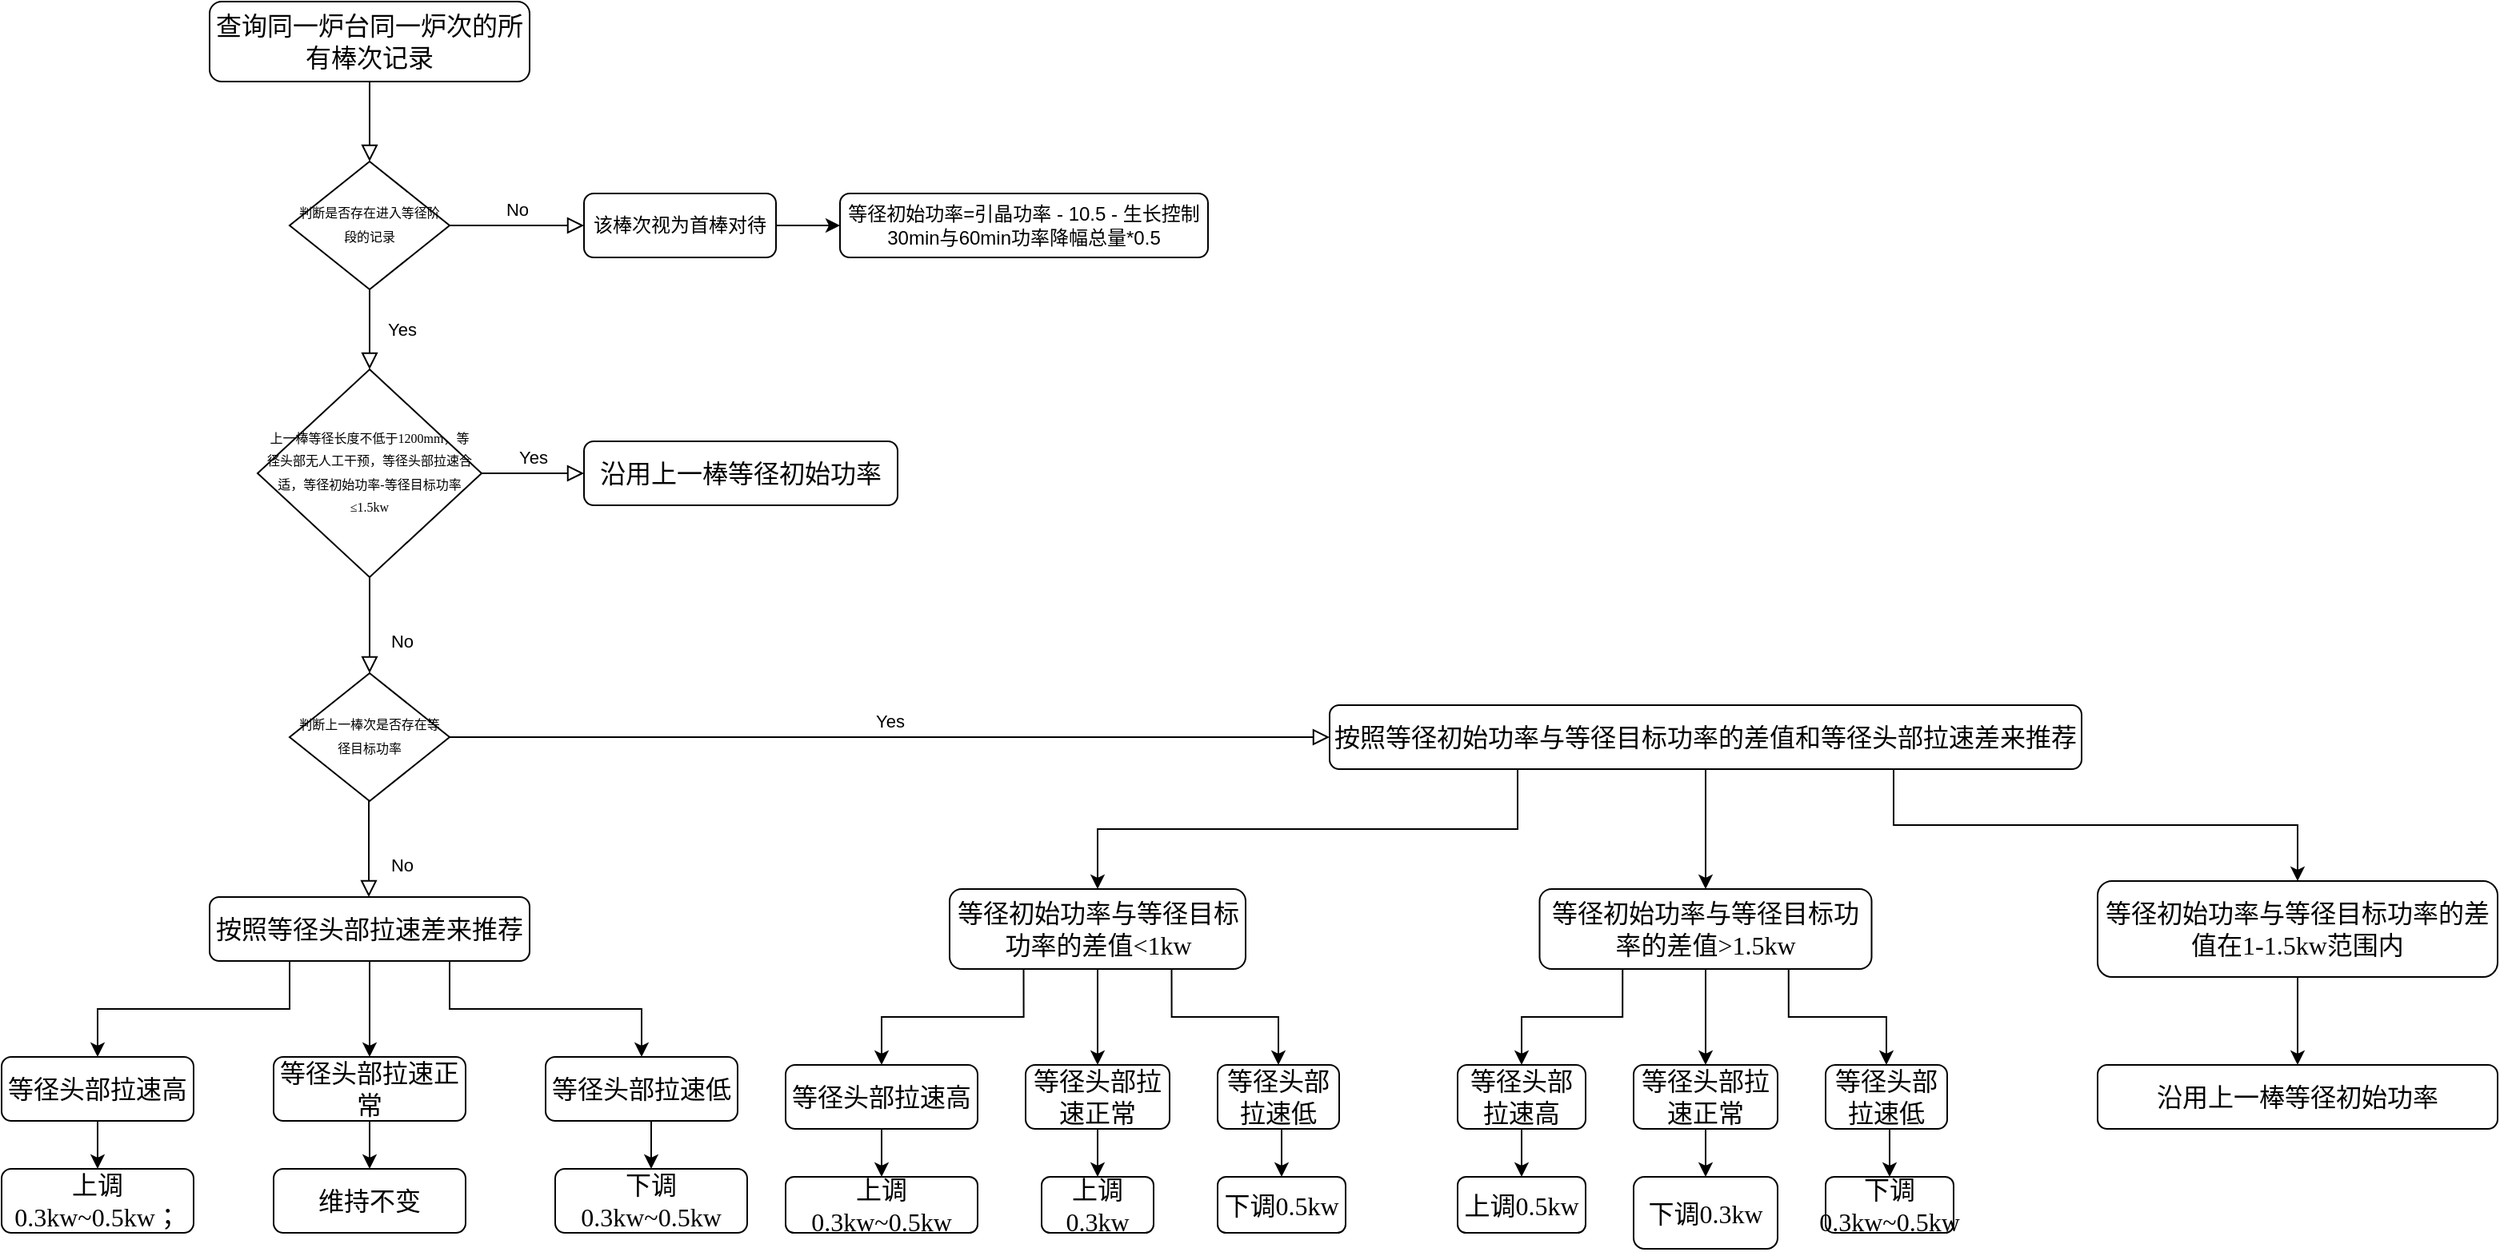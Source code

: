 <mxfile version="26.0.16" pages="2">
  <diagram id="C5RBs43oDa-KdzZeNtuy" name="Page-1">
    <mxGraphModel dx="1847" dy="413" grid="1" gridSize="10" guides="1" tooltips="1" connect="1" arrows="1" fold="1" page="1" pageScale="1" pageWidth="827" pageHeight="1169" math="0" shadow="0">
      <root>
        <mxCell id="WIyWlLk6GJQsqaUBKTNV-0" />
        <mxCell id="WIyWlLk6GJQsqaUBKTNV-1" parent="WIyWlLk6GJQsqaUBKTNV-0" />
        <mxCell id="WIyWlLk6GJQsqaUBKTNV-2" value="" style="rounded=0;html=1;jettySize=auto;orthogonalLoop=1;fontSize=11;endArrow=block;endFill=0;endSize=8;strokeWidth=1;shadow=0;labelBackgroundColor=none;edgeStyle=orthogonalEdgeStyle;" parent="WIyWlLk6GJQsqaUBKTNV-1" source="WIyWlLk6GJQsqaUBKTNV-3" target="WIyWlLk6GJQsqaUBKTNV-6" edge="1">
          <mxGeometry relative="1" as="geometry" />
        </mxCell>
        <mxCell id="WIyWlLk6GJQsqaUBKTNV-3" value="&lt;div&gt;&lt;font style=&quot;font-size: 16px;&quot;&gt;&lt;span style=&quot;font-family: 宋体;&quot;&gt;查询同一炉台同一炉次的所有棒次&lt;/span&gt;&lt;span style=&quot;font-family: 宋体; background-color: transparent; color: light-dark(rgb(0, 0, 0), rgb(255, 255, 255));&quot;&gt;记录&lt;/span&gt;&lt;/font&gt;&lt;/div&gt;" style="rounded=1;whiteSpace=wrap;html=1;fontSize=12;glass=0;strokeWidth=1;shadow=0;" parent="WIyWlLk6GJQsqaUBKTNV-1" vertex="1">
          <mxGeometry x="120" y="70" width="200" height="50" as="geometry" />
        </mxCell>
        <mxCell id="WIyWlLk6GJQsqaUBKTNV-4" value="Yes" style="rounded=0;html=1;jettySize=auto;orthogonalLoop=1;fontSize=11;endArrow=block;endFill=0;endSize=8;strokeWidth=1;shadow=0;labelBackgroundColor=none;edgeStyle=orthogonalEdgeStyle;" parent="WIyWlLk6GJQsqaUBKTNV-1" source="WIyWlLk6GJQsqaUBKTNV-6" target="WIyWlLk6GJQsqaUBKTNV-10" edge="1">
          <mxGeometry y="20" relative="1" as="geometry">
            <mxPoint as="offset" />
          </mxGeometry>
        </mxCell>
        <mxCell id="WIyWlLk6GJQsqaUBKTNV-5" value="No" style="edgeStyle=orthogonalEdgeStyle;rounded=0;html=1;jettySize=auto;orthogonalLoop=1;fontSize=11;endArrow=block;endFill=0;endSize=8;strokeWidth=1;shadow=0;labelBackgroundColor=none;" parent="WIyWlLk6GJQsqaUBKTNV-1" source="WIyWlLk6GJQsqaUBKTNV-6" target="WIyWlLk6GJQsqaUBKTNV-7" edge="1">
          <mxGeometry y="10" relative="1" as="geometry">
            <mxPoint as="offset" />
          </mxGeometry>
        </mxCell>
        <mxCell id="WIyWlLk6GJQsqaUBKTNV-6" value="&lt;div&gt;&lt;span style=&quot;font-size: 5.985pt; font-family: 微软雅黑;&quot;&gt;判断是否存在进入等径阶段的记录&lt;/span&gt;&lt;/div&gt;" style="rhombus;whiteSpace=wrap;html=1;shadow=0;fontFamily=Helvetica;fontSize=12;align=center;strokeWidth=1;spacing=6;spacingTop=-4;" parent="WIyWlLk6GJQsqaUBKTNV-1" vertex="1">
          <mxGeometry x="170" y="170" width="100" height="80" as="geometry" />
        </mxCell>
        <mxCell id="scHQXzsTCI6xC4jmWrjH-1" style="edgeStyle=orthogonalEdgeStyle;rounded=0;orthogonalLoop=1;jettySize=auto;html=1;exitX=1;exitY=0.5;exitDx=0;exitDy=0;entryX=0;entryY=0.5;entryDx=0;entryDy=0;" parent="WIyWlLk6GJQsqaUBKTNV-1" source="WIyWlLk6GJQsqaUBKTNV-7" target="scHQXzsTCI6xC4jmWrjH-0" edge="1">
          <mxGeometry relative="1" as="geometry" />
        </mxCell>
        <mxCell id="WIyWlLk6GJQsqaUBKTNV-7" value="该棒次视为首棒对待" style="rounded=1;whiteSpace=wrap;html=1;fontSize=12;glass=0;strokeWidth=1;shadow=0;" parent="WIyWlLk6GJQsqaUBKTNV-1" vertex="1">
          <mxGeometry x="354" y="190" width="120" height="40" as="geometry" />
        </mxCell>
        <mxCell id="WIyWlLk6GJQsqaUBKTNV-8" value="No" style="rounded=0;html=1;jettySize=auto;orthogonalLoop=1;fontSize=11;endArrow=block;endFill=0;endSize=8;strokeWidth=1;shadow=0;labelBackgroundColor=none;edgeStyle=orthogonalEdgeStyle;" parent="WIyWlLk6GJQsqaUBKTNV-1" source="WIyWlLk6GJQsqaUBKTNV-10" edge="1">
          <mxGeometry x="0.333" y="20" relative="1" as="geometry">
            <mxPoint as="offset" />
            <mxPoint x="220" y="490" as="targetPoint" />
          </mxGeometry>
        </mxCell>
        <mxCell id="WIyWlLk6GJQsqaUBKTNV-9" value="Yes" style="edgeStyle=orthogonalEdgeStyle;rounded=0;html=1;jettySize=auto;orthogonalLoop=1;fontSize=11;endArrow=block;endFill=0;endSize=8;strokeWidth=1;shadow=0;labelBackgroundColor=none;" parent="WIyWlLk6GJQsqaUBKTNV-1" source="WIyWlLk6GJQsqaUBKTNV-10" target="WIyWlLk6GJQsqaUBKTNV-12" edge="1">
          <mxGeometry y="10" relative="1" as="geometry">
            <mxPoint as="offset" />
          </mxGeometry>
        </mxCell>
        <mxCell id="WIyWlLk6GJQsqaUBKTNV-10" value="&lt;p class=&quot;MsoNormal&quot;&gt;&lt;font style=&quot;font-size: 8px;&quot;&gt;&lt;span style=&quot;font-family: 宋体;&quot;&gt;&lt;font style=&quot;&quot; face=&quot;宋体&quot;&gt;上一棒等径长度不低于&lt;/font&gt;&lt;font style=&quot;&quot; face=&quot;Calibri&quot;&gt;1200mm&lt;/font&gt;&lt;font style=&quot;&quot; face=&quot;宋体&quot;&gt;，等径头部无人工干预，&lt;/font&gt;&lt;/span&gt;&lt;span style=&quot;font-family: 宋体;&quot;&gt;等径头部拉速合适，等径初始功率&lt;/span&gt;&lt;span style=&quot;font-family: Calibri;&quot;&gt;-&lt;/span&gt;&lt;span style=&quot;font-family: 宋体;&quot;&gt;等径&lt;/span&gt;&lt;span style=&quot;font-family: 宋体;&quot;&gt;目标&lt;/span&gt;&lt;span style=&quot;font-family: 宋体;&quot;&gt;&lt;font face=&quot;宋体&quot;&gt;功率&lt;/font&gt;&lt;font face=&quot;宋体&quot;&gt;≤&lt;/font&gt;&lt;/span&gt;&lt;span style=&quot;font-family: Calibri;&quot;&gt;1.5kw&lt;/span&gt;&lt;/font&gt;&lt;/p&gt;" style="rhombus;whiteSpace=wrap;html=1;shadow=0;fontFamily=Helvetica;fontSize=12;align=center;strokeWidth=1;spacing=6;spacingTop=-4;" parent="WIyWlLk6GJQsqaUBKTNV-1" vertex="1">
          <mxGeometry x="150" y="300" width="140" height="130" as="geometry" />
        </mxCell>
        <mxCell id="WIyWlLk6GJQsqaUBKTNV-12" value="&lt;p class=&quot;MsoNormal&quot;&gt;&lt;span style=&quot;mso-spacerun:&#39;yes&#39;;font-family:宋体;mso-ascii-font-family:Calibri;&lt;br/&gt;mso-hansi-font-family:Calibri;mso-bidi-font-family:&#39;Times New Roman&#39;;font-size:12.0pt;&lt;br/&gt;mso-font-kerning:1.0pt;&quot;&gt;沿用上一棒等径初始功率&lt;/span&gt;&lt;/p&gt;" style="rounded=1;whiteSpace=wrap;html=1;fontSize=12;glass=0;strokeWidth=1;shadow=0;" parent="WIyWlLk6GJQsqaUBKTNV-1" vertex="1">
          <mxGeometry x="354" y="345" width="196" height="40" as="geometry" />
        </mxCell>
        <mxCell id="scHQXzsTCI6xC4jmWrjH-0" value="等径初始功率=&lt;font style=&quot;font-size: 12px;&quot; face=&quot;Helvetica&quot;&gt;&lt;font style=&quot;background-color: transparent; color: light-dark(rgb(0, 0, 0), rgb(255, 255, 255));&quot;&gt;引晶功率&lt;/font&gt;&lt;span style=&quot;background-color: transparent; color: light-dark(rgb(0, 0, 0), rgb(255, 255, 255));&quot;&gt; &lt;/span&gt;&lt;font style=&quot;background-color: transparent; color: light-dark(rgb(0, 0, 0), rgb(255, 255, 255));&quot;&gt;- 10.5 - &lt;/font&gt;&lt;font style=&quot;background-color: transparent; color: light-dark(rgb(0, 0, 0), rgb(255, 255, 255));&quot;&gt;生长控制&lt;/font&gt;&lt;font style=&quot;background-color: transparent; color: light-dark(rgb(0, 0, 0), rgb(255, 255, 255));&quot;&gt;30min&lt;/font&gt;&lt;font style=&quot;background-color: transparent; color: light-dark(rgb(0, 0, 0), rgb(255, 255, 255));&quot;&gt;与&lt;/font&gt;&lt;font style=&quot;background-color: transparent; color: light-dark(rgb(0, 0, 0), rgb(255, 255, 255));&quot;&gt;60min&lt;/font&gt;&lt;font style=&quot;background-color: transparent; color: light-dark(rgb(0, 0, 0), rgb(255, 255, 255));&quot;&gt;功率降幅总量&lt;/font&gt;&lt;font style=&quot;background-color: transparent; color: light-dark(rgb(0, 0, 0), rgb(255, 255, 255));&quot;&gt;*0.5&lt;/font&gt;&lt;/font&gt;" style="rounded=1;whiteSpace=wrap;html=1;fontSize=12;glass=0;strokeWidth=1;shadow=0;" parent="WIyWlLk6GJQsqaUBKTNV-1" vertex="1">
          <mxGeometry x="514" y="190" width="230" height="40" as="geometry" />
        </mxCell>
        <mxCell id="scHQXzsTCI6xC4jmWrjH-2" value="&lt;div&gt;&lt;span style=&quot;font-size: 5.985pt; font-family: 微软雅黑;&quot;&gt;判断上一棒次是否存在等径目标功率&lt;/span&gt;&lt;/div&gt;" style="rhombus;whiteSpace=wrap;html=1;shadow=0;fontFamily=Helvetica;fontSize=12;align=center;strokeWidth=1;spacing=6;spacingTop=-4;" parent="WIyWlLk6GJQsqaUBKTNV-1" vertex="1">
          <mxGeometry x="170" y="490" width="100" height="80" as="geometry" />
        </mxCell>
        <mxCell id="scHQXzsTCI6xC4jmWrjH-3" value="Yes" style="edgeStyle=orthogonalEdgeStyle;rounded=0;html=1;jettySize=auto;orthogonalLoop=1;fontSize=11;endArrow=block;endFill=0;endSize=8;strokeWidth=1;shadow=0;labelBackgroundColor=none;exitX=1;exitY=0.5;exitDx=0;exitDy=0;" parent="WIyWlLk6GJQsqaUBKTNV-1" source="scHQXzsTCI6xC4jmWrjH-2" target="scHQXzsTCI6xC4jmWrjH-4" edge="1">
          <mxGeometry y="10" relative="1" as="geometry">
            <mxPoint as="offset" />
            <mxPoint x="280" y="530" as="sourcePoint" />
          </mxGeometry>
        </mxCell>
        <mxCell id="scHQXzsTCI6xC4jmWrjH-25" style="edgeStyle=orthogonalEdgeStyle;rounded=0;orthogonalLoop=1;jettySize=auto;html=1;exitX=0.25;exitY=1;exitDx=0;exitDy=0;entryX=0.5;entryY=0;entryDx=0;entryDy=0;" parent="WIyWlLk6GJQsqaUBKTNV-1" source="scHQXzsTCI6xC4jmWrjH-4" target="scHQXzsTCI6xC4jmWrjH-23" edge="1">
          <mxGeometry relative="1" as="geometry" />
        </mxCell>
        <mxCell id="scHQXzsTCI6xC4jmWrjH-26" style="edgeStyle=orthogonalEdgeStyle;rounded=0;orthogonalLoop=1;jettySize=auto;html=1;exitX=0.5;exitY=1;exitDx=0;exitDy=0;entryX=0.5;entryY=0;entryDx=0;entryDy=0;" parent="WIyWlLk6GJQsqaUBKTNV-1" source="scHQXzsTCI6xC4jmWrjH-4" target="scHQXzsTCI6xC4jmWrjH-24" edge="1">
          <mxGeometry relative="1" as="geometry" />
        </mxCell>
        <mxCell id="scHQXzsTCI6xC4jmWrjH-27" style="edgeStyle=orthogonalEdgeStyle;rounded=0;orthogonalLoop=1;jettySize=auto;html=1;exitX=0.75;exitY=1;exitDx=0;exitDy=0;entryX=0.5;entryY=0;entryDx=0;entryDy=0;" parent="WIyWlLk6GJQsqaUBKTNV-1" source="scHQXzsTCI6xC4jmWrjH-4" target="scHQXzsTCI6xC4jmWrjH-22" edge="1">
          <mxGeometry relative="1" as="geometry" />
        </mxCell>
        <mxCell id="scHQXzsTCI6xC4jmWrjH-4" value="&lt;p class=&quot;MsoNormal&quot;&gt;&lt;span style=&quot;mso-spacerun:&#39;yes&#39;;font-family:宋体;mso-ascii-font-family:Calibri;&lt;br/&gt;mso-hansi-font-family:Calibri;mso-bidi-font-family:&#39;Times New Roman&#39;;font-size:12.0pt;&lt;br/&gt;mso-font-kerning:1.0pt;&quot;&gt;按照等径初始功率与等径目标功率的差值和等径头部拉速差来推荐&lt;/span&gt;&lt;/p&gt;" style="rounded=1;whiteSpace=wrap;html=1;fontSize=12;glass=0;strokeWidth=1;shadow=0;" parent="WIyWlLk6GJQsqaUBKTNV-1" vertex="1">
          <mxGeometry x="820" y="510" width="470" height="40" as="geometry" />
        </mxCell>
        <mxCell id="scHQXzsTCI6xC4jmWrjH-5" value="No" style="rounded=0;html=1;jettySize=auto;orthogonalLoop=1;fontSize=11;endArrow=block;endFill=0;endSize=8;strokeWidth=1;shadow=0;labelBackgroundColor=none;edgeStyle=orthogonalEdgeStyle;" parent="WIyWlLk6GJQsqaUBKTNV-1" edge="1">
          <mxGeometry x="0.333" y="20" relative="1" as="geometry">
            <mxPoint as="offset" />
            <mxPoint x="219.5" y="570" as="sourcePoint" />
            <mxPoint x="219.5" y="630" as="targetPoint" />
          </mxGeometry>
        </mxCell>
        <mxCell id="scHQXzsTCI6xC4jmWrjH-12" style="edgeStyle=orthogonalEdgeStyle;rounded=0;orthogonalLoop=1;jettySize=auto;html=1;exitX=0.25;exitY=1;exitDx=0;exitDy=0;entryX=0.5;entryY=0;entryDx=0;entryDy=0;" parent="WIyWlLk6GJQsqaUBKTNV-1" source="scHQXzsTCI6xC4jmWrjH-6" target="scHQXzsTCI6xC4jmWrjH-10" edge="1">
          <mxGeometry relative="1" as="geometry" />
        </mxCell>
        <mxCell id="scHQXzsTCI6xC4jmWrjH-14" style="edgeStyle=orthogonalEdgeStyle;rounded=0;orthogonalLoop=1;jettySize=auto;html=1;exitX=0.75;exitY=1;exitDx=0;exitDy=0;entryX=0.5;entryY=0;entryDx=0;entryDy=0;" parent="WIyWlLk6GJQsqaUBKTNV-1" source="scHQXzsTCI6xC4jmWrjH-6" target="scHQXzsTCI6xC4jmWrjH-8" edge="1">
          <mxGeometry relative="1" as="geometry" />
        </mxCell>
        <mxCell id="scHQXzsTCI6xC4jmWrjH-15" style="edgeStyle=orthogonalEdgeStyle;rounded=0;orthogonalLoop=1;jettySize=auto;html=1;exitX=0.5;exitY=1;exitDx=0;exitDy=0;entryX=0.5;entryY=0;entryDx=0;entryDy=0;" parent="WIyWlLk6GJQsqaUBKTNV-1" source="scHQXzsTCI6xC4jmWrjH-6" target="scHQXzsTCI6xC4jmWrjH-11" edge="1">
          <mxGeometry relative="1" as="geometry" />
        </mxCell>
        <mxCell id="scHQXzsTCI6xC4jmWrjH-6" value="&lt;p class=&quot;MsoNormal&quot;&gt;&lt;span style=&quot;font-family: 宋体; font-size: 16px;&quot;&gt;按照等径头部拉速差来推荐&lt;/span&gt;&lt;/p&gt;" style="rounded=1;whiteSpace=wrap;html=1;fontSize=12;glass=0;strokeWidth=1;shadow=0;" parent="WIyWlLk6GJQsqaUBKTNV-1" vertex="1">
          <mxGeometry x="120" y="630" width="200" height="40" as="geometry" />
        </mxCell>
        <mxCell id="scHQXzsTCI6xC4jmWrjH-21" style="edgeStyle=orthogonalEdgeStyle;rounded=0;orthogonalLoop=1;jettySize=auto;html=1;exitX=0.5;exitY=1;exitDx=0;exitDy=0;entryX=0.5;entryY=0;entryDx=0;entryDy=0;" parent="WIyWlLk6GJQsqaUBKTNV-1" source="scHQXzsTCI6xC4jmWrjH-8" target="scHQXzsTCI6xC4jmWrjH-17" edge="1">
          <mxGeometry relative="1" as="geometry" />
        </mxCell>
        <mxCell id="scHQXzsTCI6xC4jmWrjH-8" value="&lt;p class=&quot;MsoNormal&quot;&gt;&lt;span style=&quot;mso-spacerun:&#39;yes&#39;;font-family:宋体;mso-ascii-font-family:Calibri;&lt;br/&gt;mso-hansi-font-family:Calibri;mso-bidi-font-family:&#39;Times New Roman&#39;;font-size:12.0pt;&lt;br/&gt;mso-font-kerning:1.0pt;&quot;&gt;等径头部拉速低&lt;/span&gt;&lt;/p&gt;" style="rounded=1;whiteSpace=wrap;html=1;fontSize=12;glass=0;strokeWidth=1;shadow=0;" parent="WIyWlLk6GJQsqaUBKTNV-1" vertex="1">
          <mxGeometry x="330" y="730" width="120" height="40" as="geometry" />
        </mxCell>
        <mxCell id="scHQXzsTCI6xC4jmWrjH-19" style="edgeStyle=orthogonalEdgeStyle;rounded=0;orthogonalLoop=1;jettySize=auto;html=1;exitX=0.5;exitY=1;exitDx=0;exitDy=0;entryX=0.5;entryY=0;entryDx=0;entryDy=0;" parent="WIyWlLk6GJQsqaUBKTNV-1" source="scHQXzsTCI6xC4jmWrjH-10" target="scHQXzsTCI6xC4jmWrjH-16" edge="1">
          <mxGeometry relative="1" as="geometry" />
        </mxCell>
        <mxCell id="scHQXzsTCI6xC4jmWrjH-10" value="&lt;p class=&quot;MsoNormal&quot;&gt;&lt;span style=&quot;mso-spacerun:&#39;yes&#39;;font-family:宋体;mso-ascii-font-family:Calibri;&lt;br/&gt;mso-hansi-font-family:Calibri;mso-bidi-font-family:&#39;Times New Roman&#39;;font-size:12.0pt;&lt;br/&gt;mso-font-kerning:1.0pt;&quot;&gt;等径头部拉速高&lt;/span&gt;&lt;/p&gt;" style="rounded=1;whiteSpace=wrap;html=1;fontSize=12;glass=0;strokeWidth=1;shadow=0;" parent="WIyWlLk6GJQsqaUBKTNV-1" vertex="1">
          <mxGeometry x="-10" y="730" width="120" height="40" as="geometry" />
        </mxCell>
        <mxCell id="scHQXzsTCI6xC4jmWrjH-20" style="edgeStyle=orthogonalEdgeStyle;rounded=0;orthogonalLoop=1;jettySize=auto;html=1;exitX=0.5;exitY=1;exitDx=0;exitDy=0;entryX=0.5;entryY=0;entryDx=0;entryDy=0;" parent="WIyWlLk6GJQsqaUBKTNV-1" source="scHQXzsTCI6xC4jmWrjH-11" target="scHQXzsTCI6xC4jmWrjH-18" edge="1">
          <mxGeometry relative="1" as="geometry" />
        </mxCell>
        <mxCell id="scHQXzsTCI6xC4jmWrjH-11" value="&lt;p class=&quot;MsoNormal&quot;&gt;&lt;span style=&quot;mso-spacerun:&#39;yes&#39;;font-family:宋体;mso-ascii-font-family:Calibri;&lt;br/&gt;mso-hansi-font-family:Calibri;mso-bidi-font-family:&#39;Times New Roman&#39;;font-size:12.0pt;&lt;br/&gt;mso-font-kerning:1.0pt;&quot;&gt;等径头部拉速正常&lt;/span&gt;&lt;/p&gt;" style="rounded=1;whiteSpace=wrap;html=1;fontSize=12;glass=0;strokeWidth=1;shadow=0;" parent="WIyWlLk6GJQsqaUBKTNV-1" vertex="1">
          <mxGeometry x="160" y="730" width="120" height="40" as="geometry" />
        </mxCell>
        <mxCell id="scHQXzsTCI6xC4jmWrjH-16" value="&lt;p class=&quot;MsoNormal&quot;&gt;&lt;span style=&quot;mso-spacerun:&#39;yes&#39;;font-family:宋体;mso-ascii-font-family:Calibri;&lt;br/&gt;mso-hansi-font-family:Calibri;mso-bidi-font-family:&#39;Times New Roman&#39;;font-size:12.0pt;&lt;br/&gt;mso-font-kerning:1.0pt;&quot;&gt;&lt;font face=&quot;宋体&quot;&gt;上调&lt;/font&gt;&lt;font face=&quot;Calibri&quot;&gt;0.3kw~0.5kw&lt;/font&gt;&lt;font face=&quot;宋体&quot;&gt;；&lt;/font&gt;&lt;/span&gt;&lt;/p&gt;" style="rounded=1;whiteSpace=wrap;html=1;fontSize=12;glass=0;strokeWidth=1;shadow=0;" parent="WIyWlLk6GJQsqaUBKTNV-1" vertex="1">
          <mxGeometry x="-10" y="800" width="120" height="40" as="geometry" />
        </mxCell>
        <mxCell id="scHQXzsTCI6xC4jmWrjH-17" value="&lt;p class=&quot;MsoNormal&quot;&gt;&lt;span style=&quot;mso-spacerun:&#39;yes&#39;;font-family:宋体;mso-ascii-font-family:Calibri;&lt;br/&gt;mso-hansi-font-family:Calibri;mso-bidi-font-family:&#39;Times New Roman&#39;;font-size:12.0pt;&lt;br/&gt;mso-font-kerning:1.0pt;&quot;&gt;&lt;font face=&quot;宋体&quot;&gt;下调&lt;/font&gt;&lt;font face=&quot;Calibri&quot;&gt;0.3kw~0.5kw&lt;/font&gt;&lt;/span&gt;&lt;/p&gt;" style="rounded=1;whiteSpace=wrap;html=1;fontSize=12;glass=0;strokeWidth=1;shadow=0;" parent="WIyWlLk6GJQsqaUBKTNV-1" vertex="1">
          <mxGeometry x="336" y="800" width="120" height="40" as="geometry" />
        </mxCell>
        <mxCell id="scHQXzsTCI6xC4jmWrjH-18" value="&lt;p class=&quot;MsoNormal&quot;&gt;&lt;span style=&quot;mso-spacerun:&#39;yes&#39;;font-family:宋体;mso-ascii-font-family:Calibri;&lt;br/&gt;mso-hansi-font-family:Calibri;mso-bidi-font-family:&#39;Times New Roman&#39;;font-size:12.0pt;&lt;br/&gt;mso-font-kerning:1.0pt;&quot;&gt;维持不变&lt;/span&gt;&lt;/p&gt;" style="rounded=1;whiteSpace=wrap;html=1;fontSize=12;glass=0;strokeWidth=1;shadow=0;" parent="WIyWlLk6GJQsqaUBKTNV-1" vertex="1">
          <mxGeometry x="160" y="800" width="120" height="40" as="geometry" />
        </mxCell>
        <mxCell id="scHQXzsTCI6xC4jmWrjH-64" style="edgeStyle=orthogonalEdgeStyle;rounded=0;orthogonalLoop=1;jettySize=auto;html=1;exitX=0.5;exitY=1;exitDx=0;exitDy=0;entryX=0.5;entryY=0;entryDx=0;entryDy=0;" parent="WIyWlLk6GJQsqaUBKTNV-1" source="scHQXzsTCI6xC4jmWrjH-22" edge="1">
          <mxGeometry relative="1" as="geometry">
            <mxPoint x="1425" y="735" as="targetPoint" />
          </mxGeometry>
        </mxCell>
        <mxCell id="scHQXzsTCI6xC4jmWrjH-22" value="&lt;p class=&quot;MsoNormal&quot;&gt;&lt;span style=&quot;font-family: 宋体; font-size: 16px;&quot;&gt;等径初始功率与等径目标功率的差值在1-1.5kw范围内&lt;/span&gt;&lt;/p&gt;" style="rounded=1;whiteSpace=wrap;html=1;fontSize=12;glass=0;strokeWidth=1;shadow=0;" parent="WIyWlLk6GJQsqaUBKTNV-1" vertex="1">
          <mxGeometry x="1300" y="620" width="250" height="60" as="geometry" />
        </mxCell>
        <mxCell id="scHQXzsTCI6xC4jmWrjH-56" style="edgeStyle=orthogonalEdgeStyle;rounded=0;orthogonalLoop=1;jettySize=auto;html=1;exitX=0.25;exitY=1;exitDx=0;exitDy=0;" parent="WIyWlLk6GJQsqaUBKTNV-1" source="scHQXzsTCI6xC4jmWrjH-23" target="scHQXzsTCI6xC4jmWrjH-32" edge="1">
          <mxGeometry relative="1" as="geometry" />
        </mxCell>
        <mxCell id="scHQXzsTCI6xC4jmWrjH-57" style="edgeStyle=orthogonalEdgeStyle;rounded=0;orthogonalLoop=1;jettySize=auto;html=1;exitX=0.5;exitY=1;exitDx=0;exitDy=0;entryX=0.5;entryY=0;entryDx=0;entryDy=0;" parent="WIyWlLk6GJQsqaUBKTNV-1" source="scHQXzsTCI6xC4jmWrjH-23" target="scHQXzsTCI6xC4jmWrjH-34" edge="1">
          <mxGeometry relative="1" as="geometry" />
        </mxCell>
        <mxCell id="scHQXzsTCI6xC4jmWrjH-58" style="edgeStyle=orthogonalEdgeStyle;rounded=0;orthogonalLoop=1;jettySize=auto;html=1;exitX=0.75;exitY=1;exitDx=0;exitDy=0;" parent="WIyWlLk6GJQsqaUBKTNV-1" source="scHQXzsTCI6xC4jmWrjH-23" target="scHQXzsTCI6xC4jmWrjH-30" edge="1">
          <mxGeometry relative="1" as="geometry" />
        </mxCell>
        <mxCell id="scHQXzsTCI6xC4jmWrjH-23" value="&lt;p class=&quot;MsoNormal&quot;&gt;&lt;span style=&quot;font-family: 宋体; font-size: 16px;&quot;&gt;等径初始功率与等径目标功率的差值&amp;lt;1kw&lt;/span&gt;&lt;/p&gt;" style="rounded=1;whiteSpace=wrap;html=1;fontSize=12;glass=0;strokeWidth=1;shadow=0;" parent="WIyWlLk6GJQsqaUBKTNV-1" vertex="1">
          <mxGeometry x="582.5" y="625" width="185" height="50" as="geometry" />
        </mxCell>
        <mxCell id="scHQXzsTCI6xC4jmWrjH-60" style="edgeStyle=orthogonalEdgeStyle;rounded=0;orthogonalLoop=1;jettySize=auto;html=1;exitX=0.25;exitY=1;exitDx=0;exitDy=0;entryX=0.5;entryY=0;entryDx=0;entryDy=0;" parent="WIyWlLk6GJQsqaUBKTNV-1" source="scHQXzsTCI6xC4jmWrjH-24" target="scHQXzsTCI6xC4jmWrjH-41" edge="1">
          <mxGeometry relative="1" as="geometry" />
        </mxCell>
        <mxCell id="scHQXzsTCI6xC4jmWrjH-61" style="edgeStyle=orthogonalEdgeStyle;rounded=0;orthogonalLoop=1;jettySize=auto;html=1;exitX=0.5;exitY=1;exitDx=0;exitDy=0;entryX=0.5;entryY=0;entryDx=0;entryDy=0;" parent="WIyWlLk6GJQsqaUBKTNV-1" source="scHQXzsTCI6xC4jmWrjH-24" target="scHQXzsTCI6xC4jmWrjH-43" edge="1">
          <mxGeometry relative="1" as="geometry" />
        </mxCell>
        <mxCell id="scHQXzsTCI6xC4jmWrjH-62" style="edgeStyle=orthogonalEdgeStyle;rounded=0;orthogonalLoop=1;jettySize=auto;html=1;exitX=0.75;exitY=1;exitDx=0;exitDy=0;entryX=0.5;entryY=0;entryDx=0;entryDy=0;" parent="WIyWlLk6GJQsqaUBKTNV-1" source="scHQXzsTCI6xC4jmWrjH-24" target="scHQXzsTCI6xC4jmWrjH-39" edge="1">
          <mxGeometry relative="1" as="geometry" />
        </mxCell>
        <mxCell id="scHQXzsTCI6xC4jmWrjH-24" value="&lt;p class=&quot;MsoNormal&quot;&gt;&lt;span style=&quot;font-family: 宋体; font-size: 16px;&quot;&gt;等径初始功率与等径目标功率的差值&amp;gt;1.5kw&lt;/span&gt;&lt;/p&gt;" style="rounded=1;whiteSpace=wrap;html=1;fontSize=12;glass=0;strokeWidth=1;shadow=0;" parent="WIyWlLk6GJQsqaUBKTNV-1" vertex="1">
          <mxGeometry x="951.25" y="625" width="207.5" height="50" as="geometry" />
        </mxCell>
        <mxCell id="scHQXzsTCI6xC4jmWrjH-29" style="edgeStyle=orthogonalEdgeStyle;rounded=0;orthogonalLoop=1;jettySize=auto;html=1;exitX=0.5;exitY=1;exitDx=0;exitDy=0;entryX=0.5;entryY=0;entryDx=0;entryDy=0;" parent="WIyWlLk6GJQsqaUBKTNV-1" source="scHQXzsTCI6xC4jmWrjH-30" target="scHQXzsTCI6xC4jmWrjH-36" edge="1">
          <mxGeometry relative="1" as="geometry" />
        </mxCell>
        <mxCell id="scHQXzsTCI6xC4jmWrjH-30" value="&lt;p class=&quot;MsoNormal&quot;&gt;&lt;span style=&quot;mso-spacerun:&#39;yes&#39;;font-family:宋体;mso-ascii-font-family:Calibri;&lt;br/&gt;mso-hansi-font-family:Calibri;mso-bidi-font-family:&#39;Times New Roman&#39;;font-size:12.0pt;&lt;br/&gt;mso-font-kerning:1.0pt;&quot;&gt;等径头部拉速低&lt;/span&gt;&lt;/p&gt;" style="rounded=1;whiteSpace=wrap;html=1;fontSize=12;glass=0;strokeWidth=1;shadow=0;" parent="WIyWlLk6GJQsqaUBKTNV-1" vertex="1">
          <mxGeometry x="750" y="735" width="76" height="40" as="geometry" />
        </mxCell>
        <mxCell id="scHQXzsTCI6xC4jmWrjH-31" style="edgeStyle=orthogonalEdgeStyle;rounded=0;orthogonalLoop=1;jettySize=auto;html=1;exitX=0.5;exitY=1;exitDx=0;exitDy=0;entryX=0.5;entryY=0;entryDx=0;entryDy=0;" parent="WIyWlLk6GJQsqaUBKTNV-1" source="scHQXzsTCI6xC4jmWrjH-32" target="scHQXzsTCI6xC4jmWrjH-35" edge="1">
          <mxGeometry relative="1" as="geometry" />
        </mxCell>
        <mxCell id="scHQXzsTCI6xC4jmWrjH-32" value="&lt;p class=&quot;MsoNormal&quot;&gt;&lt;span style=&quot;mso-spacerun:&#39;yes&#39;;font-family:宋体;mso-ascii-font-family:Calibri;&lt;br/&gt;mso-hansi-font-family:Calibri;mso-bidi-font-family:&#39;Times New Roman&#39;;font-size:12.0pt;&lt;br/&gt;mso-font-kerning:1.0pt;&quot;&gt;等径头部拉速高&lt;/span&gt;&lt;/p&gt;" style="rounded=1;whiteSpace=wrap;html=1;fontSize=12;glass=0;strokeWidth=1;shadow=0;" parent="WIyWlLk6GJQsqaUBKTNV-1" vertex="1">
          <mxGeometry x="480" y="735" width="120" height="40" as="geometry" />
        </mxCell>
        <mxCell id="scHQXzsTCI6xC4jmWrjH-33" style="edgeStyle=orthogonalEdgeStyle;rounded=0;orthogonalLoop=1;jettySize=auto;html=1;exitX=0.5;exitY=1;exitDx=0;exitDy=0;entryX=0.5;entryY=0;entryDx=0;entryDy=0;" parent="WIyWlLk6GJQsqaUBKTNV-1" source="scHQXzsTCI6xC4jmWrjH-34" target="scHQXzsTCI6xC4jmWrjH-37" edge="1">
          <mxGeometry relative="1" as="geometry" />
        </mxCell>
        <mxCell id="scHQXzsTCI6xC4jmWrjH-34" value="&lt;p class=&quot;MsoNormal&quot;&gt;&lt;span style=&quot;mso-spacerun:&#39;yes&#39;;font-family:宋体;mso-ascii-font-family:Calibri;&lt;br/&gt;mso-hansi-font-family:Calibri;mso-bidi-font-family:&#39;Times New Roman&#39;;font-size:12.0pt;&lt;br/&gt;mso-font-kerning:1.0pt;&quot;&gt;等径头部拉速正常&lt;/span&gt;&lt;/p&gt;" style="rounded=1;whiteSpace=wrap;html=1;fontSize=12;glass=0;strokeWidth=1;shadow=0;" parent="WIyWlLk6GJQsqaUBKTNV-1" vertex="1">
          <mxGeometry x="630" y="735" width="90" height="40" as="geometry" />
        </mxCell>
        <mxCell id="scHQXzsTCI6xC4jmWrjH-35" value="&lt;p class=&quot;MsoNormal&quot;&gt;&lt;font style=&quot;font-family: 宋体; font-size: 16px;&quot; face=&quot;宋体&quot;&gt;上调&lt;/font&gt;&lt;font style=&quot;font-size: 16px;&quot; face=&quot;Calibri&quot;&gt;0.3kw~0.5kw&lt;/font&gt;&lt;/p&gt;" style="rounded=1;whiteSpace=wrap;html=1;fontSize=12;glass=0;strokeWidth=1;shadow=0;" parent="WIyWlLk6GJQsqaUBKTNV-1" vertex="1">
          <mxGeometry x="480" y="805" width="120" height="35" as="geometry" />
        </mxCell>
        <mxCell id="scHQXzsTCI6xC4jmWrjH-36" value="&lt;p class=&quot;MsoNormal&quot;&gt;&lt;span style=&quot;mso-spacerun:&#39;yes&#39;;font-family:宋体;mso-ascii-font-family:Calibri;&lt;br/&gt;mso-hansi-font-family:Calibri;mso-bidi-font-family:&#39;Times New Roman&#39;;font-size:12.0pt;&lt;br/&gt;mso-font-kerning:1.0pt;&quot;&gt;&lt;font face=&quot;宋体&quot;&gt;下调&lt;/font&gt;&lt;font face=&quot;Calibri&quot;&gt;0.5kw&lt;/font&gt;&lt;/span&gt;&lt;/p&gt;" style="rounded=1;whiteSpace=wrap;html=1;fontSize=12;glass=0;strokeWidth=1;shadow=0;" parent="WIyWlLk6GJQsqaUBKTNV-1" vertex="1">
          <mxGeometry x="750" y="805" width="80" height="35" as="geometry" />
        </mxCell>
        <mxCell id="scHQXzsTCI6xC4jmWrjH-37" value="&lt;p class=&quot;MsoNormal&quot;&gt;&lt;font style=&quot;font-family: 宋体; font-size: 16px;&quot; face=&quot;宋体&quot;&gt;上调&lt;/font&gt;&lt;font style=&quot;font-size: 16px;&quot; face=&quot;Calibri&quot;&gt;0.3kw&lt;/font&gt;&lt;/p&gt;" style="rounded=1;whiteSpace=wrap;html=1;fontSize=12;glass=0;strokeWidth=1;shadow=0;" parent="WIyWlLk6GJQsqaUBKTNV-1" vertex="1">
          <mxGeometry x="640" y="805" width="70" height="35" as="geometry" />
        </mxCell>
        <mxCell id="scHQXzsTCI6xC4jmWrjH-38" style="edgeStyle=orthogonalEdgeStyle;rounded=0;orthogonalLoop=1;jettySize=auto;html=1;exitX=0.5;exitY=1;exitDx=0;exitDy=0;entryX=0.5;entryY=0;entryDx=0;entryDy=0;" parent="WIyWlLk6GJQsqaUBKTNV-1" source="scHQXzsTCI6xC4jmWrjH-39" target="scHQXzsTCI6xC4jmWrjH-45" edge="1">
          <mxGeometry relative="1" as="geometry" />
        </mxCell>
        <mxCell id="scHQXzsTCI6xC4jmWrjH-39" value="&lt;p class=&quot;MsoNormal&quot;&gt;&lt;span style=&quot;mso-spacerun:&#39;yes&#39;;font-family:宋体;mso-ascii-font-family:Calibri;&lt;br/&gt;mso-hansi-font-family:Calibri;mso-bidi-font-family:&#39;Times New Roman&#39;;font-size:12.0pt;&lt;br/&gt;mso-font-kerning:1.0pt;&quot;&gt;等径头部拉速低&lt;/span&gt;&lt;/p&gt;" style="rounded=1;whiteSpace=wrap;html=1;fontSize=12;glass=0;strokeWidth=1;shadow=0;" parent="WIyWlLk6GJQsqaUBKTNV-1" vertex="1">
          <mxGeometry x="1130" y="735" width="76" height="40" as="geometry" />
        </mxCell>
        <mxCell id="scHQXzsTCI6xC4jmWrjH-40" style="edgeStyle=orthogonalEdgeStyle;rounded=0;orthogonalLoop=1;jettySize=auto;html=1;exitX=0.5;exitY=1;exitDx=0;exitDy=0;entryX=0.5;entryY=0;entryDx=0;entryDy=0;" parent="WIyWlLk6GJQsqaUBKTNV-1" source="scHQXzsTCI6xC4jmWrjH-41" target="scHQXzsTCI6xC4jmWrjH-44" edge="1">
          <mxGeometry relative="1" as="geometry" />
        </mxCell>
        <mxCell id="scHQXzsTCI6xC4jmWrjH-41" value="&lt;p class=&quot;MsoNormal&quot;&gt;&lt;span style=&quot;mso-spacerun:&#39;yes&#39;;font-family:宋体;mso-ascii-font-family:Calibri;&lt;br/&gt;mso-hansi-font-family:Calibri;mso-bidi-font-family:&#39;Times New Roman&#39;;font-size:12.0pt;&lt;br/&gt;mso-font-kerning:1.0pt;&quot;&gt;等径头部拉速高&lt;/span&gt;&lt;/p&gt;" style="rounded=1;whiteSpace=wrap;html=1;fontSize=12;glass=0;strokeWidth=1;shadow=0;" parent="WIyWlLk6GJQsqaUBKTNV-1" vertex="1">
          <mxGeometry x="900" y="735" width="80" height="40" as="geometry" />
        </mxCell>
        <mxCell id="scHQXzsTCI6xC4jmWrjH-42" style="edgeStyle=orthogonalEdgeStyle;rounded=0;orthogonalLoop=1;jettySize=auto;html=1;exitX=0.5;exitY=1;exitDx=0;exitDy=0;entryX=0.5;entryY=0;entryDx=0;entryDy=0;" parent="WIyWlLk6GJQsqaUBKTNV-1" source="scHQXzsTCI6xC4jmWrjH-43" target="scHQXzsTCI6xC4jmWrjH-46" edge="1">
          <mxGeometry relative="1" as="geometry" />
        </mxCell>
        <mxCell id="scHQXzsTCI6xC4jmWrjH-43" value="&lt;p class=&quot;MsoNormal&quot;&gt;&lt;span style=&quot;mso-spacerun:&#39;yes&#39;;font-family:宋体;mso-ascii-font-family:Calibri;&lt;br/&gt;mso-hansi-font-family:Calibri;mso-bidi-font-family:&#39;Times New Roman&#39;;font-size:12.0pt;&lt;br/&gt;mso-font-kerning:1.0pt;&quot;&gt;等径头部拉速正常&lt;/span&gt;&lt;/p&gt;" style="rounded=1;whiteSpace=wrap;html=1;fontSize=12;glass=0;strokeWidth=1;shadow=0;" parent="WIyWlLk6GJQsqaUBKTNV-1" vertex="1">
          <mxGeometry x="1010" y="735" width="90" height="40" as="geometry" />
        </mxCell>
        <mxCell id="scHQXzsTCI6xC4jmWrjH-44" value="&lt;p class=&quot;MsoNormal&quot;&gt;&lt;span style=&quot;mso-spacerun:&#39;yes&#39;;font-family:宋体;mso-ascii-font-family:Calibri;&lt;br/&gt;mso-hansi-font-family:Calibri;mso-bidi-font-family:&#39;Times New Roman&#39;;font-size:12.0pt;&lt;br/&gt;mso-font-kerning:1.0pt;&quot;&gt;&lt;font face=&quot;宋体&quot;&gt;上调&lt;/font&gt;&lt;font face=&quot;Calibri&quot;&gt;0.5kw&lt;/font&gt;&lt;/span&gt;&lt;/p&gt;" style="rounded=1;whiteSpace=wrap;html=1;fontSize=12;glass=0;strokeWidth=1;shadow=0;" parent="WIyWlLk6GJQsqaUBKTNV-1" vertex="1">
          <mxGeometry x="900" y="805" width="80" height="35" as="geometry" />
        </mxCell>
        <mxCell id="scHQXzsTCI6xC4jmWrjH-45" value="&lt;p class=&quot;MsoNormal&quot;&gt;&lt;font style=&quot;font-family: 宋体; font-size: 16px;&quot; face=&quot;宋体&quot;&gt;下调&lt;/font&gt;&lt;font style=&quot;font-size: 16px;&quot; face=&quot;Calibri&quot;&gt;0.3kw~0.5kw&lt;/font&gt;&lt;/p&gt;" style="rounded=1;whiteSpace=wrap;html=1;fontSize=12;glass=0;strokeWidth=1;shadow=0;" parent="WIyWlLk6GJQsqaUBKTNV-1" vertex="1">
          <mxGeometry x="1130" y="805" width="80" height="35" as="geometry" />
        </mxCell>
        <mxCell id="scHQXzsTCI6xC4jmWrjH-46" value="&lt;p class=&quot;MsoNormal&quot;&gt;&lt;font style=&quot;font-family: 宋体; font-size: 16px;&quot; face=&quot;宋体&quot;&gt;下调&lt;/font&gt;&lt;font style=&quot;font-size: 16px;&quot; face=&quot;Calibri&quot;&gt;0.3kw&lt;/font&gt;&lt;/p&gt;" style="rounded=1;whiteSpace=wrap;html=1;fontSize=12;glass=0;strokeWidth=1;shadow=0;" parent="WIyWlLk6GJQsqaUBKTNV-1" vertex="1">
          <mxGeometry x="1010" y="805" width="90" height="45" as="geometry" />
        </mxCell>
        <mxCell id="scHQXzsTCI6xC4jmWrjH-66" value="&lt;p class=&quot;MsoNormal&quot;&gt;&lt;span style=&quot;mso-spacerun:&#39;yes&#39;;font-family:宋体;mso-ascii-font-family:Calibri;&lt;br/&gt;mso-hansi-font-family:Calibri;mso-bidi-font-family:&#39;Times New Roman&#39;;font-size:12.0pt;&lt;br/&gt;mso-font-kerning:1.0pt;&quot;&gt;沿用上一棒等径初始功率&lt;/span&gt;&lt;/p&gt;" style="rounded=1;whiteSpace=wrap;html=1;fontSize=12;glass=0;strokeWidth=1;shadow=0;" parent="WIyWlLk6GJQsqaUBKTNV-1" vertex="1">
          <mxGeometry x="1300" y="735" width="250" height="40" as="geometry" />
        </mxCell>
      </root>
    </mxGraphModel>
  </diagram>
  <diagram id="S2dzTAonJzJfrGQwMQra" name="第 2 页">
    <mxGraphModel dx="1020" dy="413" grid="1" gridSize="10" guides="1" tooltips="1" connect="1" arrows="1" fold="1" page="1" pageScale="1" pageWidth="827" pageHeight="1169" math="0" shadow="0">
      <root>
        <mxCell id="0" />
        <mxCell id="1" parent="0" />
        <mxCell id="RI1xDXKbPfE3X7WMu_uA-64" style="edgeStyle=orthogonalEdgeStyle;rounded=0;orthogonalLoop=1;jettySize=auto;html=1;exitX=0.5;exitY=1;exitDx=0;exitDy=0;entryX=0.5;entryY=0;entryDx=0;entryDy=0;" edge="1" parent="1" source="RI1xDXKbPfE3X7WMu_uA-2" target="RI1xDXKbPfE3X7WMu_uA-42">
          <mxGeometry relative="1" as="geometry" />
        </mxCell>
        <mxCell id="RI1xDXKbPfE3X7WMu_uA-66" style="edgeStyle=orthogonalEdgeStyle;rounded=0;orthogonalLoop=1;jettySize=auto;html=1;exitX=0.25;exitY=1;exitDx=0;exitDy=0;entryX=0.5;entryY=0;entryDx=0;entryDy=0;" edge="1" parent="1" source="RI1xDXKbPfE3X7WMu_uA-2" target="RI1xDXKbPfE3X7WMu_uA-38">
          <mxGeometry relative="1" as="geometry" />
        </mxCell>
        <mxCell id="RI1xDXKbPfE3X7WMu_uA-2" value="&lt;p class=&quot;MsoNormal&quot;&gt;&lt;span style=&quot;mso-spacerun:&#39;yes&#39;;font-family:宋体;mso-ascii-font-family:Calibri;&lt;br/&gt;mso-hansi-font-family:Calibri;mso-bidi-font-family:&#39;Times New Roman&#39;;font-size:12.0pt;&lt;br/&gt;mso-font-kerning:1.0pt;&quot;&gt;&lt;font face=&quot;宋体&quot;&gt;计算&lt;/font&gt;&lt;font face=&quot;Calibri&quot;&gt;100、200、300、400、500mm&lt;/font&gt;&lt;font face=&quot;宋体&quot;&gt;等径拉速差均值与（-6，-2）&lt;/font&gt;&lt;font face=&quot;宋体&quot;&gt;的偏差值，形成列表&lt;/font&gt;&lt;/span&gt;&lt;/p&gt;" style="rounded=1;whiteSpace=wrap;html=1;fontSize=12;glass=0;strokeWidth=1;shadow=0;" vertex="1" parent="1">
          <mxGeometry x="525" y="460" width="230" height="70" as="geometry" />
        </mxCell>
        <mxCell id="RI1xDXKbPfE3X7WMu_uA-79" style="edgeStyle=orthogonalEdgeStyle;rounded=0;orthogonalLoop=1;jettySize=auto;html=1;exitX=0.25;exitY=1;exitDx=0;exitDy=0;entryX=0.5;entryY=0;entryDx=0;entryDy=0;" edge="1" parent="1" source="RI1xDXKbPfE3X7WMu_uA-34" target="RI1xDXKbPfE3X7WMu_uA-70">
          <mxGeometry relative="1" as="geometry" />
        </mxCell>
        <mxCell id="RI1xDXKbPfE3X7WMu_uA-81" style="edgeStyle=orthogonalEdgeStyle;rounded=0;orthogonalLoop=1;jettySize=auto;html=1;exitX=0.75;exitY=1;exitDx=0;exitDy=0;entryX=0.5;entryY=0;entryDx=0;entryDy=0;" edge="1" parent="1" source="RI1xDXKbPfE3X7WMu_uA-34" target="RI1xDXKbPfE3X7WMu_uA-68">
          <mxGeometry relative="1" as="geometry" />
        </mxCell>
        <mxCell id="RI1xDXKbPfE3X7WMu_uA-34" value="&lt;p class=&quot;MsoNormal&quot;&gt;&lt;span style=&quot;mso-spacerun:&#39;yes&#39;;font-family:宋体;mso-ascii-font-family:Calibri;&lt;br/&gt;mso-hansi-font-family:Calibri;mso-bidi-font-family:&#39;Times New Roman&#39;;font-size:12.0pt;&lt;br/&gt;mso-font-kerning:1.0pt;&quot;&gt;列表中的数值有正和负时&lt;/span&gt;&lt;/p&gt;" style="rounded=1;whiteSpace=wrap;html=1;fontSize=12;glass=0;strokeWidth=1;shadow=0;" vertex="1" parent="1">
          <mxGeometry x="885" y="620" width="315" height="60" as="geometry" />
        </mxCell>
        <mxCell id="RI1xDXKbPfE3X7WMu_uA-35" style="edgeStyle=orthogonalEdgeStyle;rounded=0;orthogonalLoop=1;jettySize=auto;html=1;exitX=0.25;exitY=1;exitDx=0;exitDy=0;" edge="1" parent="1" source="RI1xDXKbPfE3X7WMu_uA-38" target="RI1xDXKbPfE3X7WMu_uA-46">
          <mxGeometry relative="1" as="geometry" />
        </mxCell>
        <mxCell id="RI1xDXKbPfE3X7WMu_uA-37" style="edgeStyle=orthogonalEdgeStyle;rounded=0;orthogonalLoop=1;jettySize=auto;html=1;exitX=0.75;exitY=1;exitDx=0;exitDy=0;" edge="1" parent="1" source="RI1xDXKbPfE3X7WMu_uA-38" target="RI1xDXKbPfE3X7WMu_uA-44">
          <mxGeometry relative="1" as="geometry" />
        </mxCell>
        <mxCell id="RI1xDXKbPfE3X7WMu_uA-38" value="&lt;p class=&quot;MsoNormal&quot;&gt;&lt;span style=&quot;mso-spacerun:&#39;yes&#39;;font-family:宋体;mso-ascii-font-family:Calibri;&lt;br/&gt;mso-hansi-font-family:Calibri;mso-bidi-font-family:&#39;Times New Roman&#39;;font-size:12.0pt;&lt;br/&gt;mso-font-kerning:1.0pt;&quot;&gt;&lt;font face=&quot;宋体&quot;&gt;列表中的数值均为正或&lt;/font&gt;&lt;font face=&quot;Calibri&quot;&gt;0&lt;/font&gt;&lt;font face=&quot;宋体&quot;&gt;时&lt;/font&gt;&lt;/span&gt;&lt;/p&gt;" style="rounded=1;whiteSpace=wrap;html=1;fontSize=12;glass=0;strokeWidth=1;shadow=0;" vertex="1" parent="1">
          <mxGeometry x="167.5" y="620" width="185" height="50" as="geometry" />
        </mxCell>
        <mxCell id="RI1xDXKbPfE3X7WMu_uA-39" style="edgeStyle=orthogonalEdgeStyle;rounded=0;orthogonalLoop=1;jettySize=auto;html=1;exitX=0.25;exitY=1;exitDx=0;exitDy=0;entryX=0.5;entryY=0;entryDx=0;entryDy=0;" edge="1" parent="1" source="RI1xDXKbPfE3X7WMu_uA-42" target="RI1xDXKbPfE3X7WMu_uA-55">
          <mxGeometry relative="1" as="geometry" />
        </mxCell>
        <mxCell id="RI1xDXKbPfE3X7WMu_uA-41" style="edgeStyle=orthogonalEdgeStyle;rounded=0;orthogonalLoop=1;jettySize=auto;html=1;exitX=0.75;exitY=1;exitDx=0;exitDy=0;entryX=0.5;entryY=0;entryDx=0;entryDy=0;" edge="1" parent="1" source="RI1xDXKbPfE3X7WMu_uA-42" target="RI1xDXKbPfE3X7WMu_uA-53">
          <mxGeometry relative="1" as="geometry" />
        </mxCell>
        <mxCell id="RI1xDXKbPfE3X7WMu_uA-42" value="&lt;p class=&quot;MsoNormal&quot;&gt;&lt;span style=&quot;mso-spacerun:&#39;yes&#39;;font-family:宋体;mso-ascii-font-family:Calibri;&lt;br/&gt;mso-hansi-font-family:Calibri;mso-bidi-font-family:&#39;Times New Roman&#39;;font-size:12.0pt;&lt;br/&gt;mso-font-kerning:1.0pt;&quot;&gt;&lt;font face=&quot;宋体&quot;&gt;列表中的数值均为负或&lt;/font&gt;&lt;font face=&quot;Calibri&quot;&gt;0&lt;/font&gt;&lt;font face=&quot;宋体&quot;&gt;时&lt;/font&gt;&lt;/span&gt;&lt;/p&gt;" style="rounded=1;whiteSpace=wrap;html=1;fontSize=12;glass=0;strokeWidth=1;shadow=0;" vertex="1" parent="1">
          <mxGeometry x="536.25" y="625" width="207.5" height="50" as="geometry" />
        </mxCell>
        <mxCell id="RI1xDXKbPfE3X7WMu_uA-43" style="edgeStyle=orthogonalEdgeStyle;rounded=0;orthogonalLoop=1;jettySize=auto;html=1;exitX=0.5;exitY=1;exitDx=0;exitDy=0;entryX=0.5;entryY=0;entryDx=0;entryDy=0;" edge="1" parent="1" source="RI1xDXKbPfE3X7WMu_uA-44" target="RI1xDXKbPfE3X7WMu_uA-50">
          <mxGeometry relative="1" as="geometry" />
        </mxCell>
        <mxCell id="RI1xDXKbPfE3X7WMu_uA-44" value="&lt;p class=&quot;MsoNormal&quot;&gt;&lt;font style=&quot;font-family: 宋体; font-size: 16px;&quot; face=&quot;宋体&quot;&gt;列表中的总值小于等于列表个数&lt;/font&gt;&lt;font style=&quot;font-size: 16px;&quot; face=&quot;Calibri&quot;&gt;*2&lt;/font&gt;&lt;/p&gt;" style="rounded=1;whiteSpace=wrap;html=1;fontSize=12;glass=0;strokeWidth=1;shadow=0;" vertex="1" parent="1">
          <mxGeometry x="280" y="735" width="150" height="40" as="geometry" />
        </mxCell>
        <mxCell id="RI1xDXKbPfE3X7WMu_uA-45" style="edgeStyle=orthogonalEdgeStyle;rounded=0;orthogonalLoop=1;jettySize=auto;html=1;exitX=0.5;exitY=1;exitDx=0;exitDy=0;entryX=0.5;entryY=0;entryDx=0;entryDy=0;" edge="1" parent="1" source="RI1xDXKbPfE3X7WMu_uA-46" target="RI1xDXKbPfE3X7WMu_uA-49">
          <mxGeometry relative="1" as="geometry" />
        </mxCell>
        <mxCell id="RI1xDXKbPfE3X7WMu_uA-46" value="&lt;p class=&quot;MsoNormal&quot;&gt;&lt;span style=&quot;mso-spacerun:&#39;yes&#39;;font-family:宋体;mso-ascii-font-family:Calibri;&lt;br/&gt;mso-hansi-font-family:Calibri;mso-bidi-font-family:&#39;Times New Roman&#39;;font-size:12.0pt;&lt;br/&gt;mso-font-kerning:1.0pt;&quot;&gt;&lt;font face=&quot;宋体&quot;&gt;列表中的总值大于列表个数&lt;/font&gt;&lt;font face=&quot;Calibri&quot;&gt;*2&lt;/font&gt;&lt;/span&gt;&lt;/p&gt;" style="rounded=1;whiteSpace=wrap;html=1;fontSize=12;glass=0;strokeWidth=1;shadow=0;" vertex="1" parent="1">
          <mxGeometry x="90" y="735" width="140" height="40" as="geometry" />
        </mxCell>
        <mxCell id="RI1xDXKbPfE3X7WMu_uA-49" value="&lt;p class=&quot;MsoNormal&quot;&gt;&lt;span style=&quot;mso-spacerun:&#39;yes&#39;;font-family:宋体;mso-ascii-font-family:Calibri;&lt;br/&gt;mso-hansi-font-family:Calibri;mso-bidi-font-family:&#39;Times New Roman&#39;;font-size:12.0pt;&lt;br/&gt;mso-font-kerning:1.0pt;&quot;&gt;等径头部拉速高&lt;/span&gt;&lt;/p&gt;" style="rounded=1;whiteSpace=wrap;html=1;fontSize=12;glass=0;strokeWidth=1;shadow=0;" vertex="1" parent="1">
          <mxGeometry x="90" y="805" width="140" height="45" as="geometry" />
        </mxCell>
        <mxCell id="RI1xDXKbPfE3X7WMu_uA-50" value="&lt;p class=&quot;MsoNormal&quot;&gt;&lt;span style=&quot;mso-spacerun:&#39;yes&#39;;font-family:宋体;mso-ascii-font-family:Calibri;&lt;br/&gt;mso-hansi-font-family:Calibri;mso-bidi-font-family:&#39;Times New Roman&#39;;font-size:12.0pt;&lt;br/&gt;mso-font-kerning:1.0pt;&quot;&gt;等径头部拉速正常&lt;/span&gt;&lt;/p&gt;" style="rounded=1;whiteSpace=wrap;html=1;fontSize=12;glass=0;strokeWidth=1;shadow=0;" vertex="1" parent="1">
          <mxGeometry x="280" y="805" width="150" height="45" as="geometry" />
        </mxCell>
        <mxCell id="RI1xDXKbPfE3X7WMu_uA-52" style="edgeStyle=orthogonalEdgeStyle;rounded=0;orthogonalLoop=1;jettySize=auto;html=1;exitX=0.5;exitY=1;exitDx=0;exitDy=0;entryX=0.5;entryY=0;entryDx=0;entryDy=0;" edge="1" parent="1" source="RI1xDXKbPfE3X7WMu_uA-53" target="RI1xDXKbPfE3X7WMu_uA-59">
          <mxGeometry relative="1" as="geometry" />
        </mxCell>
        <mxCell id="RI1xDXKbPfE3X7WMu_uA-53" value="&lt;p class=&quot;MsoNormal&quot;&gt;&lt;font style=&quot;font-family: 宋体; font-size: 16px;&quot; face=&quot;宋体&quot;&gt;列表中的总值大于等于列表个数&lt;/font&gt;&lt;font style=&quot;font-size: 16px;&quot; face=&quot;Calibri&quot;&gt;*-2&lt;/font&gt;&lt;/p&gt;" style="rounded=1;whiteSpace=wrap;html=1;fontSize=12;glass=0;strokeWidth=1;shadow=0;" vertex="1" parent="1">
          <mxGeometry x="670" y="737.5" width="140" height="40" as="geometry" />
        </mxCell>
        <mxCell id="RI1xDXKbPfE3X7WMu_uA-54" style="edgeStyle=orthogonalEdgeStyle;rounded=0;orthogonalLoop=1;jettySize=auto;html=1;exitX=0.5;exitY=1;exitDx=0;exitDy=0;entryX=0.5;entryY=0;entryDx=0;entryDy=0;" edge="1" parent="1" source="RI1xDXKbPfE3X7WMu_uA-55" target="RI1xDXKbPfE3X7WMu_uA-58">
          <mxGeometry relative="1" as="geometry" />
        </mxCell>
        <mxCell id="RI1xDXKbPfE3X7WMu_uA-55" value="&lt;p class=&quot;MsoNormal&quot;&gt;&lt;font style=&quot;font-family: 宋体; font-size: 16px;&quot; face=&quot;宋体&quot;&gt;列表中的总值小于列表个数&lt;/font&gt;&lt;font style=&quot;font-size: 16px;&quot; face=&quot;Calibri&quot;&gt;*-2&lt;/font&gt;&lt;/p&gt;" style="rounded=1;whiteSpace=wrap;html=1;fontSize=12;glass=0;strokeWidth=1;shadow=0;" vertex="1" parent="1">
          <mxGeometry x="490" y="740" width="127.5" height="35" as="geometry" />
        </mxCell>
        <mxCell id="RI1xDXKbPfE3X7WMu_uA-58" value="&lt;p class=&quot;MsoNormal&quot;&gt;&lt;span style=&quot;mso-spacerun:&#39;yes&#39;;font-family:宋体;mso-ascii-font-family:Calibri;&lt;br/&gt;mso-hansi-font-family:Calibri;mso-bidi-font-family:&#39;Times New Roman&#39;;font-size:12.0pt;&lt;br/&gt;mso-font-kerning:1.0pt;&quot;&gt;等径头部拉速低&lt;/span&gt;&lt;/p&gt;" style="rounded=1;whiteSpace=wrap;html=1;fontSize=12;glass=0;strokeWidth=1;shadow=0;" vertex="1" parent="1">
          <mxGeometry x="493.75" y="805" width="120" height="45" as="geometry" />
        </mxCell>
        <mxCell id="RI1xDXKbPfE3X7WMu_uA-59" value="&lt;p class=&quot;MsoNormal&quot;&gt;&lt;span style=&quot;font-family: 宋体; font-size: 16px;&quot;&gt;等径头部拉速正常&lt;/span&gt;&lt;/p&gt;" style="rounded=1;whiteSpace=wrap;html=1;fontSize=12;glass=0;strokeWidth=1;shadow=0;" vertex="1" parent="1">
          <mxGeometry x="670" y="805" width="140" height="45" as="geometry" />
        </mxCell>
        <mxCell id="RI1xDXKbPfE3X7WMu_uA-65" style="edgeStyle=orthogonalEdgeStyle;rounded=0;orthogonalLoop=1;jettySize=auto;html=1;exitX=0.75;exitY=1;exitDx=0;exitDy=0;entryX=0.476;entryY=-0.006;entryDx=0;entryDy=0;entryPerimeter=0;" edge="1" parent="1" source="RI1xDXKbPfE3X7WMu_uA-2" target="RI1xDXKbPfE3X7WMu_uA-34">
          <mxGeometry relative="1" as="geometry" />
        </mxCell>
        <mxCell id="RI1xDXKbPfE3X7WMu_uA-67" style="edgeStyle=orthogonalEdgeStyle;rounded=0;orthogonalLoop=1;jettySize=auto;html=1;exitX=0.5;exitY=1;exitDx=0;exitDy=0;entryX=0.5;entryY=0;entryDx=0;entryDy=0;" edge="1" parent="1" source="RI1xDXKbPfE3X7WMu_uA-68" target="RI1xDXKbPfE3X7WMu_uA-72">
          <mxGeometry relative="1" as="geometry" />
        </mxCell>
        <mxCell id="RI1xDXKbPfE3X7WMu_uA-68" value="&lt;p class=&quot;MsoNormal&quot;&gt;&lt;font style=&quot;font-family: 宋体; font-size: 16px;&quot; face=&quot;宋体&quot;&gt;列表中的总值小于&lt;/font&gt;&lt;font style=&quot;font-size: 16px;&quot; face=&quot;Calibri&quot;&gt;-2&lt;/font&gt;&lt;/p&gt;" style="rounded=1;whiteSpace=wrap;html=1;fontSize=12;glass=0;strokeWidth=1;shadow=0;" vertex="1" parent="1">
          <mxGeometry x="1190" y="735" width="150" height="45" as="geometry" />
        </mxCell>
        <mxCell id="RI1xDXKbPfE3X7WMu_uA-69" style="edgeStyle=orthogonalEdgeStyle;rounded=0;orthogonalLoop=1;jettySize=auto;html=1;exitX=0.5;exitY=1;exitDx=0;exitDy=0;entryX=0.5;entryY=0;entryDx=0;entryDy=0;" edge="1" parent="1" source="RI1xDXKbPfE3X7WMu_uA-70" target="RI1xDXKbPfE3X7WMu_uA-71">
          <mxGeometry relative="1" as="geometry" />
        </mxCell>
        <mxCell id="RI1xDXKbPfE3X7WMu_uA-70" value="&lt;p class=&quot;MsoNormal&quot;&gt;&lt;font style=&quot;font-family: 宋体; font-size: 16px;&quot; face=&quot;宋体&quot;&gt;列表中的总值大于2&lt;/font&gt;&lt;/p&gt;" style="rounded=1;whiteSpace=wrap;html=1;fontSize=12;glass=0;strokeWidth=1;shadow=0;" vertex="1" parent="1">
          <mxGeometry x="850" y="740" width="145" height="40" as="geometry" />
        </mxCell>
        <mxCell id="RI1xDXKbPfE3X7WMu_uA-71" value="&lt;p class=&quot;MsoNormal&quot;&gt;&lt;span style=&quot;mso-spacerun:&#39;yes&#39;;font-family:宋体;mso-ascii-font-family:Calibri;&lt;br/&gt;mso-hansi-font-family:Calibri;mso-bidi-font-family:&#39;Times New Roman&#39;;font-size:12.0pt;&lt;br/&gt;mso-font-kerning:1.0pt;&quot;&gt;等径头部拉速高&lt;/span&gt;&lt;/p&gt;" style="rounded=1;whiteSpace=wrap;html=1;fontSize=12;glass=0;strokeWidth=1;shadow=0;" vertex="1" parent="1">
          <mxGeometry x="850" y="805" width="150" height="45" as="geometry" />
        </mxCell>
        <mxCell id="RI1xDXKbPfE3X7WMu_uA-72" value="&lt;p class=&quot;MsoNormal&quot;&gt;&lt;span style=&quot;font-family: 宋体; font-size: 16px;&quot;&gt;等径头部拉速低&lt;/span&gt;&lt;/p&gt;" style="rounded=1;whiteSpace=wrap;html=1;fontSize=12;glass=0;strokeWidth=1;shadow=0;" vertex="1" parent="1">
          <mxGeometry x="1190" y="805" width="150" height="45" as="geometry" />
        </mxCell>
        <mxCell id="RI1xDXKbPfE3X7WMu_uA-76" style="edgeStyle=orthogonalEdgeStyle;rounded=0;orthogonalLoop=1;jettySize=auto;html=1;exitX=0.5;exitY=1;exitDx=0;exitDy=0;entryX=0.5;entryY=0;entryDx=0;entryDy=0;" edge="1" parent="1" source="RI1xDXKbPfE3X7WMu_uA-77" target="RI1xDXKbPfE3X7WMu_uA-78">
          <mxGeometry relative="1" as="geometry" />
        </mxCell>
        <mxCell id="RI1xDXKbPfE3X7WMu_uA-77" value="&lt;p class=&quot;MsoNormal&quot;&gt;&lt;font style=&quot;font-family: 宋体; font-size: 16px;&quot; face=&quot;宋体&quot;&gt;列表中的总值在[-2,2]范围内&lt;/font&gt;&lt;/p&gt;" style="rounded=1;whiteSpace=wrap;html=1;fontSize=12;glass=0;strokeWidth=1;shadow=0;" vertex="1" parent="1">
          <mxGeometry x="1020" y="740" width="150" height="40" as="geometry" />
        </mxCell>
        <mxCell id="RI1xDXKbPfE3X7WMu_uA-78" value="&lt;p class=&quot;MsoNormal&quot;&gt;&lt;span style=&quot;font-family: 宋体; font-size: 16px;&quot;&gt;等径头部拉速正常&lt;/span&gt;&lt;/p&gt;" style="rounded=1;whiteSpace=wrap;html=1;fontSize=12;glass=0;strokeWidth=1;shadow=0;" vertex="1" parent="1">
          <mxGeometry x="1020" y="805" width="150" height="45" as="geometry" />
        </mxCell>
        <mxCell id="RI1xDXKbPfE3X7WMu_uA-80" style="edgeStyle=orthogonalEdgeStyle;rounded=0;orthogonalLoop=1;jettySize=auto;html=1;exitX=0.5;exitY=1;exitDx=0;exitDy=0;entryX=0.44;entryY=-0.125;entryDx=0;entryDy=0;entryPerimeter=0;" edge="1" parent="1" source="RI1xDXKbPfE3X7WMu_uA-34" target="RI1xDXKbPfE3X7WMu_uA-77">
          <mxGeometry relative="1" as="geometry" />
        </mxCell>
      </root>
    </mxGraphModel>
  </diagram>
</mxfile>
